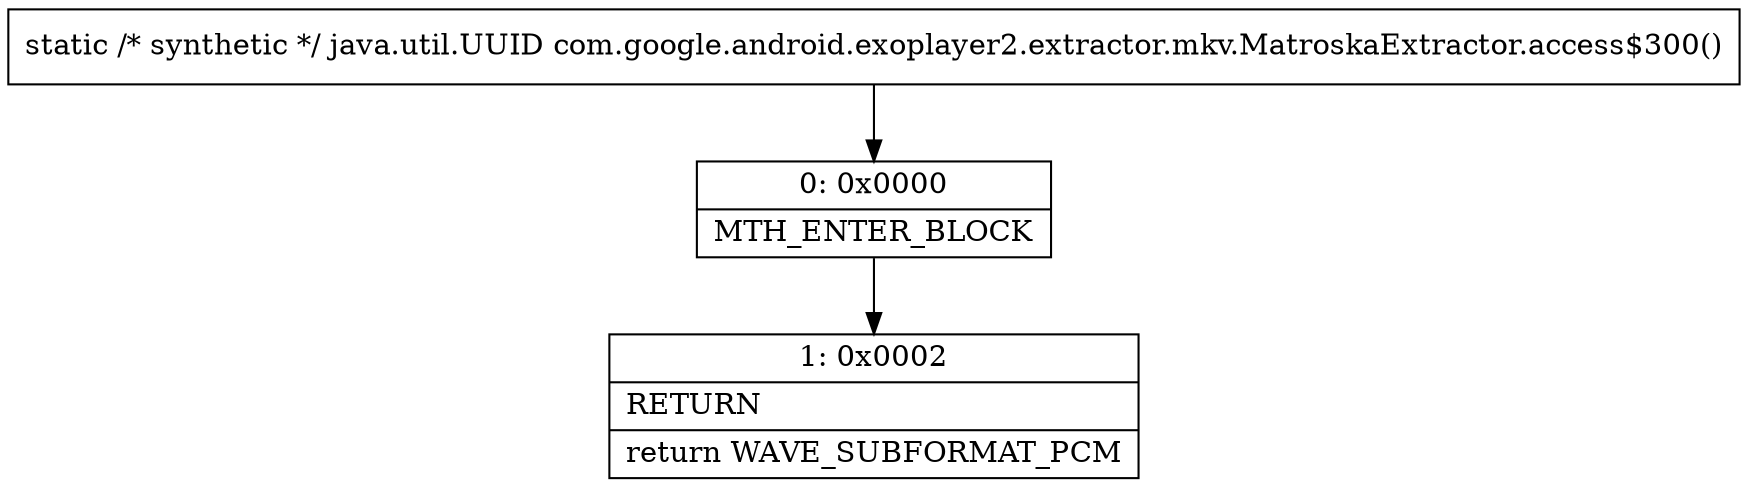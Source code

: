 digraph "CFG forcom.google.android.exoplayer2.extractor.mkv.MatroskaExtractor.access$300()Ljava\/util\/UUID;" {
Node_0 [shape=record,label="{0\:\ 0x0000|MTH_ENTER_BLOCK\l}"];
Node_1 [shape=record,label="{1\:\ 0x0002|RETURN\l|return WAVE_SUBFORMAT_PCM\l}"];
MethodNode[shape=record,label="{static \/* synthetic *\/ java.util.UUID com.google.android.exoplayer2.extractor.mkv.MatroskaExtractor.access$300() }"];
MethodNode -> Node_0;
Node_0 -> Node_1;
}

